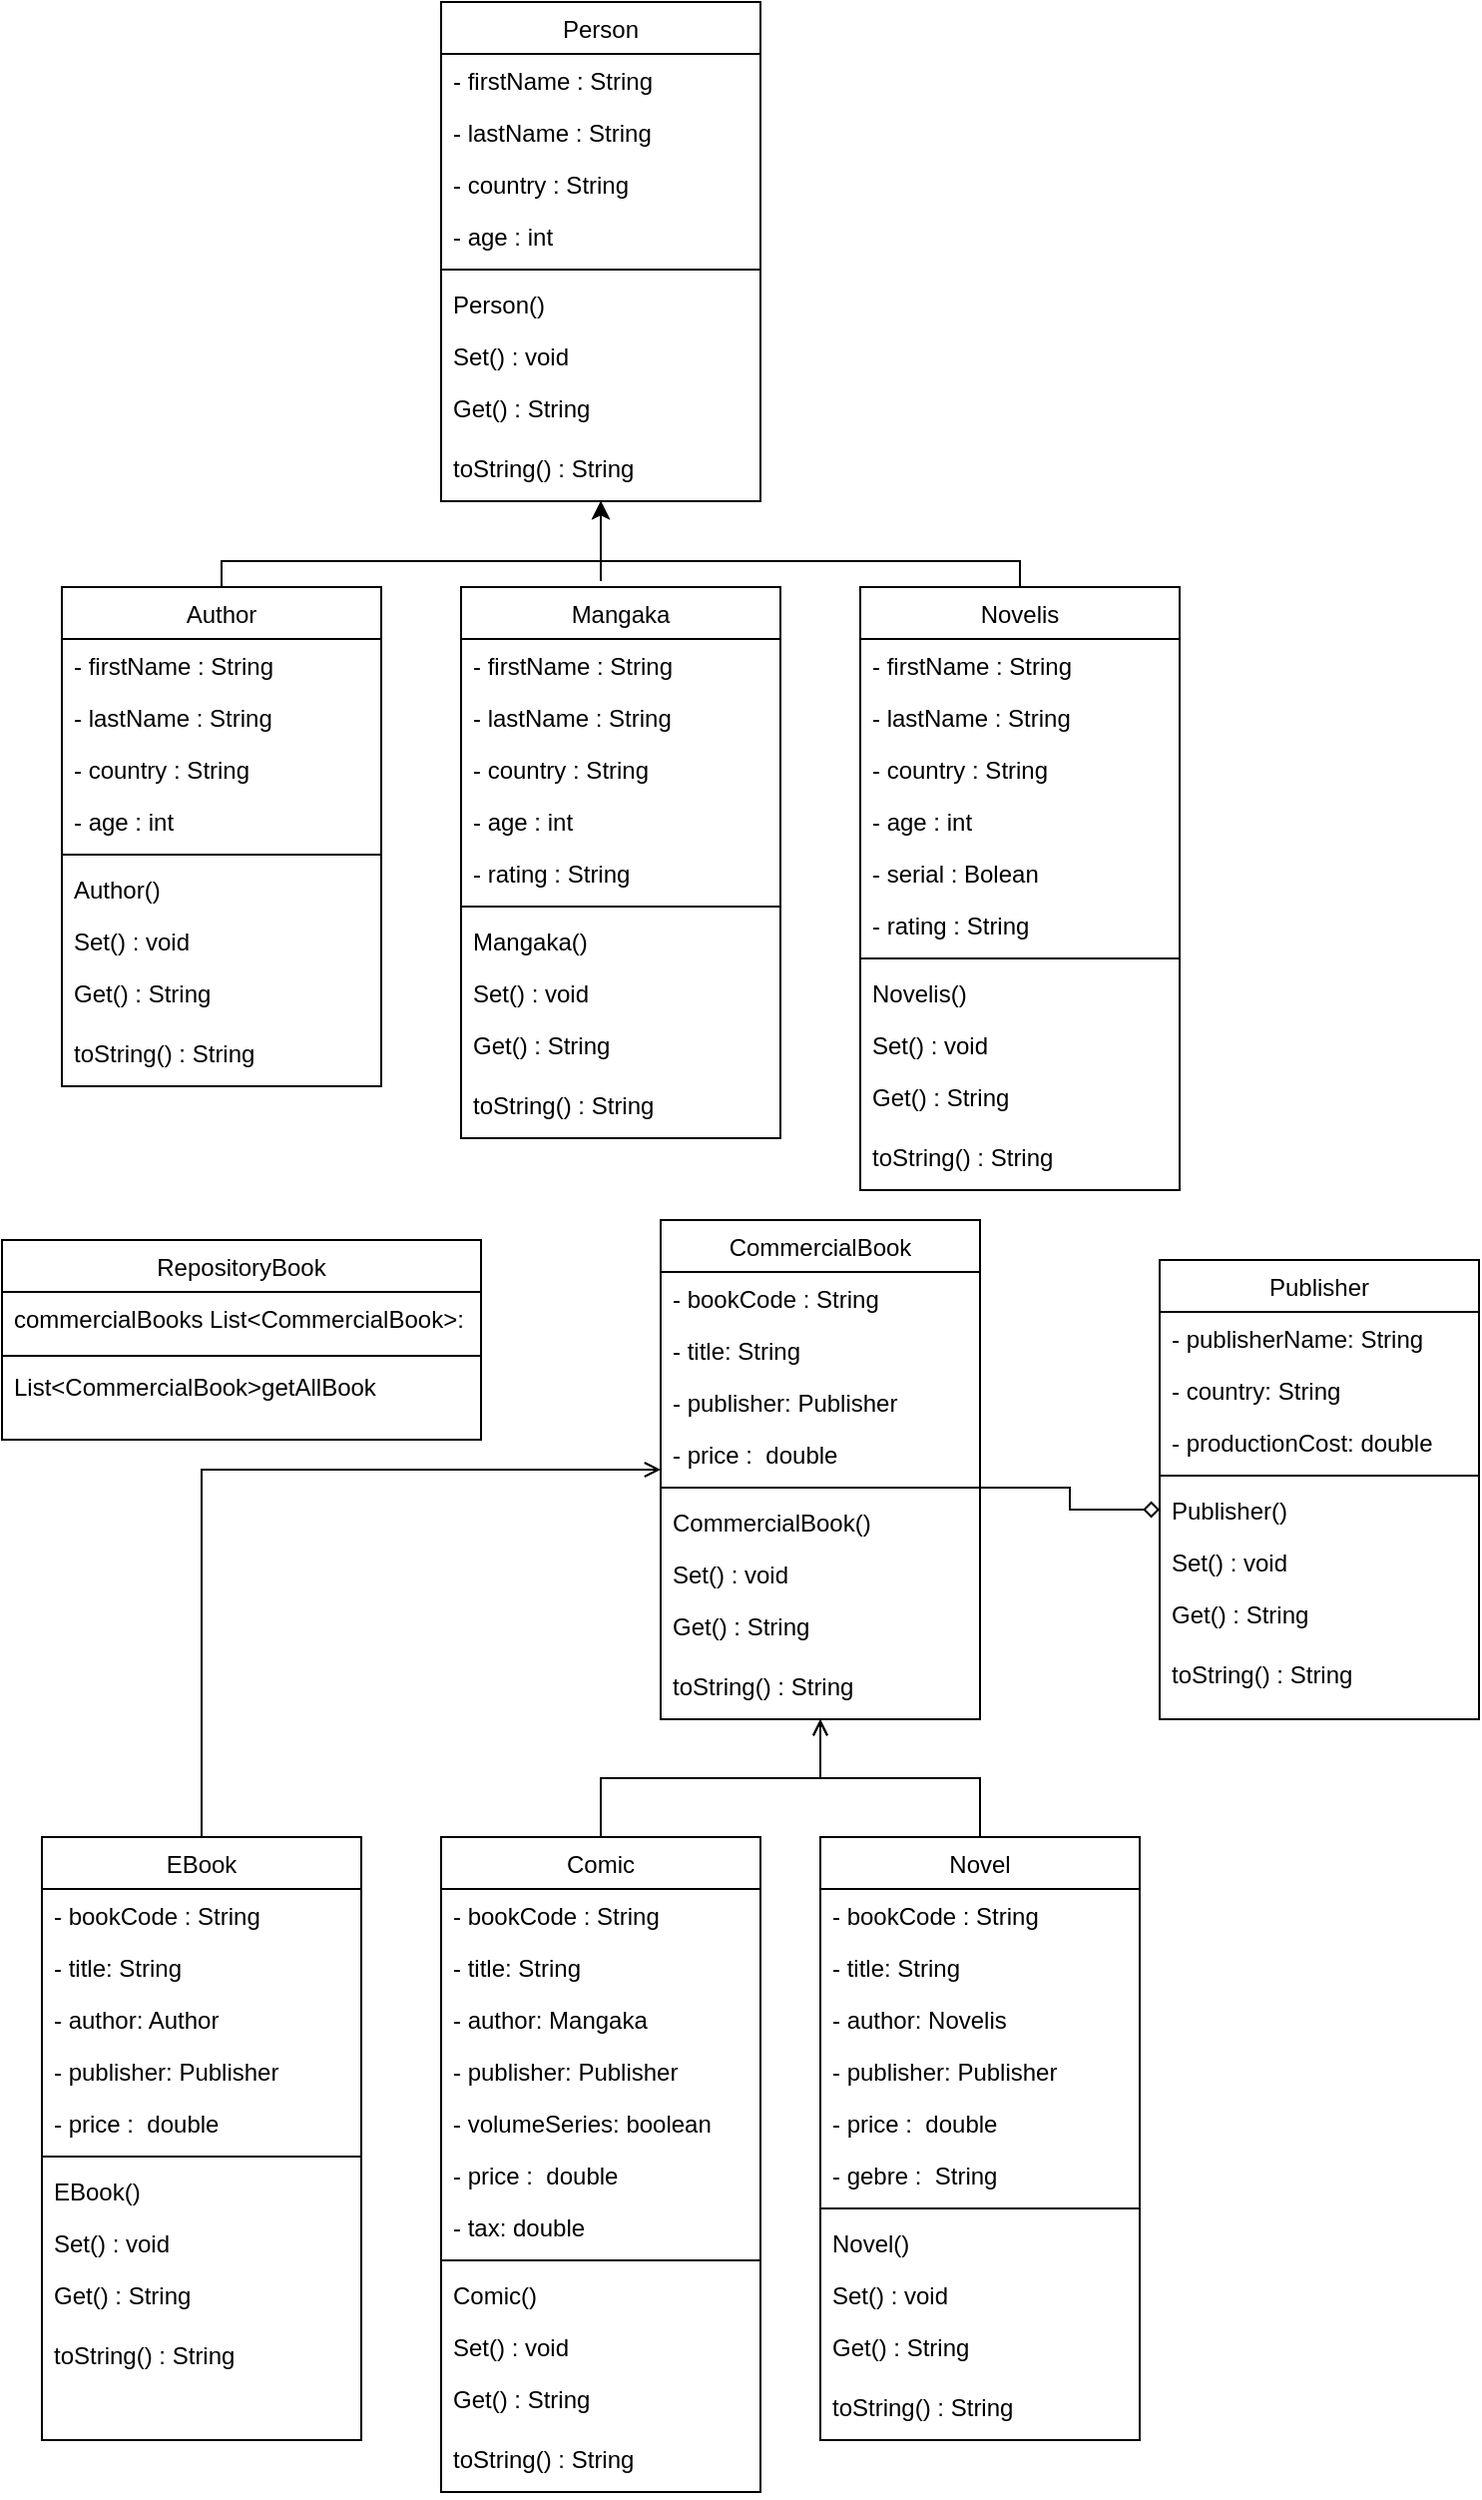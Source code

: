 <mxfile version="13.9.9" type="device"><diagram id="C5RBs43oDa-KdzZeNtuy" name="Page-1"><mxGraphModel dx="702" dy="375" grid="1" gridSize="10" guides="1" tooltips="1" connect="1" arrows="1" fold="1" page="1" pageScale="1" pageWidth="827" pageHeight="1169" math="0" shadow="0"><root><mxCell id="WIyWlLk6GJQsqaUBKTNV-0"/><mxCell id="WIyWlLk6GJQsqaUBKTNV-1" parent="WIyWlLk6GJQsqaUBKTNV-0"/><mxCell id="nAmpYLz-utX4xb49w0z8-4" style="edgeStyle=orthogonalEdgeStyle;rounded=0;orthogonalLoop=1;jettySize=auto;html=1;entryX=0.5;entryY=0;entryDx=0;entryDy=0;startArrow=classic;startFill=1;endArrow=none;endFill=0;" edge="1" parent="WIyWlLk6GJQsqaUBKTNV-1" source="zkfFHV4jXpPFQw0GAbJ--0" target="FQg5Q1cOkuZpACxGV6JW-4"><mxGeometry relative="1" as="geometry"><Array as="points"><mxPoint x="320" y="280"/><mxPoint x="130" y="280"/></Array></mxGeometry></mxCell><mxCell id="nAmpYLz-utX4xb49w0z8-5" style="edgeStyle=orthogonalEdgeStyle;rounded=0;orthogonalLoop=1;jettySize=auto;html=1;startArrow=classic;startFill=1;endArrow=none;endFill=0;" edge="1" parent="WIyWlLk6GJQsqaUBKTNV-1" source="zkfFHV4jXpPFQw0GAbJ--0"><mxGeometry relative="1" as="geometry"><mxPoint x="320" y="290" as="targetPoint"/></mxGeometry></mxCell><mxCell id="nAmpYLz-utX4xb49w0z8-6" style="edgeStyle=orthogonalEdgeStyle;rounded=0;orthogonalLoop=1;jettySize=auto;html=1;startArrow=classic;startFill=1;endArrow=none;endFill=0;" edge="1" parent="WIyWlLk6GJQsqaUBKTNV-1" source="zkfFHV4jXpPFQw0GAbJ--0" target="FQg5Q1cOkuZpACxGV6JW-24"><mxGeometry relative="1" as="geometry"><Array as="points"><mxPoint x="320" y="280"/><mxPoint x="530" y="280"/></Array></mxGeometry></mxCell><mxCell id="zkfFHV4jXpPFQw0GAbJ--0" value="Person" style="swimlane;fontStyle=0;align=center;verticalAlign=top;childLayout=stackLayout;horizontal=1;startSize=26;horizontalStack=0;resizeParent=1;resizeLast=0;collapsible=1;marginBottom=0;rounded=0;shadow=0;strokeWidth=1;" parent="WIyWlLk6GJQsqaUBKTNV-1" vertex="1"><mxGeometry x="240" width="160" height="250" as="geometry"><mxRectangle x="230" y="140" width="160" height="26" as="alternateBounds"/></mxGeometry></mxCell><mxCell id="zkfFHV4jXpPFQw0GAbJ--1" value="- firstName : String" style="text;align=left;verticalAlign=top;spacingLeft=4;spacingRight=4;overflow=hidden;rotatable=0;points=[[0,0.5],[1,0.5]];portConstraint=eastwest;" parent="zkfFHV4jXpPFQw0GAbJ--0" vertex="1"><mxGeometry y="26" width="160" height="26" as="geometry"/></mxCell><mxCell id="zkfFHV4jXpPFQw0GAbJ--2" value="- lastName : String" style="text;align=left;verticalAlign=top;spacingLeft=4;spacingRight=4;overflow=hidden;rotatable=0;points=[[0,0.5],[1,0.5]];portConstraint=eastwest;rounded=0;shadow=0;html=0;" parent="zkfFHV4jXpPFQw0GAbJ--0" vertex="1"><mxGeometry y="52" width="160" height="26" as="geometry"/></mxCell><mxCell id="zkfFHV4jXpPFQw0GAbJ--3" value="- country : String" style="text;align=left;verticalAlign=top;spacingLeft=4;spacingRight=4;overflow=hidden;rotatable=0;points=[[0,0.5],[1,0.5]];portConstraint=eastwest;rounded=0;shadow=0;html=0;" parent="zkfFHV4jXpPFQw0GAbJ--0" vertex="1"><mxGeometry y="78" width="160" height="26" as="geometry"/></mxCell><mxCell id="FQg5Q1cOkuZpACxGV6JW-0" value="- age : int" style="text;align=left;verticalAlign=top;spacingLeft=4;spacingRight=4;overflow=hidden;rotatable=0;points=[[0,0.5],[1,0.5]];portConstraint=eastwest;rounded=0;shadow=0;html=0;" vertex="1" parent="zkfFHV4jXpPFQw0GAbJ--0"><mxGeometry y="104" width="160" height="26" as="geometry"/></mxCell><mxCell id="zkfFHV4jXpPFQw0GAbJ--4" value="" style="line;html=1;strokeWidth=1;align=left;verticalAlign=middle;spacingTop=-1;spacingLeft=3;spacingRight=3;rotatable=0;labelPosition=right;points=[];portConstraint=eastwest;" parent="zkfFHV4jXpPFQw0GAbJ--0" vertex="1"><mxGeometry y="130" width="160" height="8" as="geometry"/></mxCell><mxCell id="zkfFHV4jXpPFQw0GAbJ--5" value="Person()" style="text;align=left;verticalAlign=top;spacingLeft=4;spacingRight=4;overflow=hidden;rotatable=0;points=[[0,0.5],[1,0.5]];portConstraint=eastwest;" parent="zkfFHV4jXpPFQw0GAbJ--0" vertex="1"><mxGeometry y="138" width="160" height="26" as="geometry"/></mxCell><mxCell id="FQg5Q1cOkuZpACxGV6JW-1" value="Set() : void" style="text;align=left;verticalAlign=top;spacingLeft=4;spacingRight=4;overflow=hidden;rotatable=0;points=[[0,0.5],[1,0.5]];portConstraint=eastwest;" vertex="1" parent="zkfFHV4jXpPFQw0GAbJ--0"><mxGeometry y="164" width="160" height="26" as="geometry"/></mxCell><mxCell id="FQg5Q1cOkuZpACxGV6JW-2" value="Get() : String" style="text;align=left;verticalAlign=top;spacingLeft=4;spacingRight=4;overflow=hidden;rotatable=0;points=[[0,0.5],[1,0.5]];portConstraint=eastwest;" vertex="1" parent="zkfFHV4jXpPFQw0GAbJ--0"><mxGeometry y="190" width="160" height="30" as="geometry"/></mxCell><mxCell id="FQg5Q1cOkuZpACxGV6JW-3" value="toString() : String" style="text;align=left;verticalAlign=top;spacingLeft=4;spacingRight=4;overflow=hidden;rotatable=0;points=[[0,0.5],[1,0.5]];portConstraint=eastwest;" vertex="1" parent="zkfFHV4jXpPFQw0GAbJ--0"><mxGeometry y="220" width="160" height="30" as="geometry"/></mxCell><mxCell id="FQg5Q1cOkuZpACxGV6JW-4" value="Author" style="swimlane;fontStyle=0;align=center;verticalAlign=top;childLayout=stackLayout;horizontal=1;startSize=26;horizontalStack=0;resizeParent=1;resizeLast=0;collapsible=1;marginBottom=0;rounded=0;shadow=0;strokeWidth=1;" vertex="1" parent="WIyWlLk6GJQsqaUBKTNV-1"><mxGeometry x="50" y="293" width="160" height="250" as="geometry"><mxRectangle x="230" y="140" width="160" height="26" as="alternateBounds"/></mxGeometry></mxCell><mxCell id="FQg5Q1cOkuZpACxGV6JW-5" value="- firstName : String" style="text;align=left;verticalAlign=top;spacingLeft=4;spacingRight=4;overflow=hidden;rotatable=0;points=[[0,0.5],[1,0.5]];portConstraint=eastwest;" vertex="1" parent="FQg5Q1cOkuZpACxGV6JW-4"><mxGeometry y="26" width="160" height="26" as="geometry"/></mxCell><mxCell id="FQg5Q1cOkuZpACxGV6JW-6" value="- lastName : String" style="text;align=left;verticalAlign=top;spacingLeft=4;spacingRight=4;overflow=hidden;rotatable=0;points=[[0,0.5],[1,0.5]];portConstraint=eastwest;rounded=0;shadow=0;html=0;" vertex="1" parent="FQg5Q1cOkuZpACxGV6JW-4"><mxGeometry y="52" width="160" height="26" as="geometry"/></mxCell><mxCell id="FQg5Q1cOkuZpACxGV6JW-7" value="- country : String" style="text;align=left;verticalAlign=top;spacingLeft=4;spacingRight=4;overflow=hidden;rotatable=0;points=[[0,0.5],[1,0.5]];portConstraint=eastwest;rounded=0;shadow=0;html=0;" vertex="1" parent="FQg5Q1cOkuZpACxGV6JW-4"><mxGeometry y="78" width="160" height="26" as="geometry"/></mxCell><mxCell id="FQg5Q1cOkuZpACxGV6JW-8" value="- age : int" style="text;align=left;verticalAlign=top;spacingLeft=4;spacingRight=4;overflow=hidden;rotatable=0;points=[[0,0.5],[1,0.5]];portConstraint=eastwest;rounded=0;shadow=0;html=0;" vertex="1" parent="FQg5Q1cOkuZpACxGV6JW-4"><mxGeometry y="104" width="160" height="26" as="geometry"/></mxCell><mxCell id="FQg5Q1cOkuZpACxGV6JW-9" value="" style="line;html=1;strokeWidth=1;align=left;verticalAlign=middle;spacingTop=-1;spacingLeft=3;spacingRight=3;rotatable=0;labelPosition=right;points=[];portConstraint=eastwest;" vertex="1" parent="FQg5Q1cOkuZpACxGV6JW-4"><mxGeometry y="130" width="160" height="8" as="geometry"/></mxCell><mxCell id="FQg5Q1cOkuZpACxGV6JW-10" value="Author()" style="text;align=left;verticalAlign=top;spacingLeft=4;spacingRight=4;overflow=hidden;rotatable=0;points=[[0,0.5],[1,0.5]];portConstraint=eastwest;" vertex="1" parent="FQg5Q1cOkuZpACxGV6JW-4"><mxGeometry y="138" width="160" height="26" as="geometry"/></mxCell><mxCell id="FQg5Q1cOkuZpACxGV6JW-11" value="Set() : void" style="text;align=left;verticalAlign=top;spacingLeft=4;spacingRight=4;overflow=hidden;rotatable=0;points=[[0,0.5],[1,0.5]];portConstraint=eastwest;" vertex="1" parent="FQg5Q1cOkuZpACxGV6JW-4"><mxGeometry y="164" width="160" height="26" as="geometry"/></mxCell><mxCell id="FQg5Q1cOkuZpACxGV6JW-12" value="Get() : String" style="text;align=left;verticalAlign=top;spacingLeft=4;spacingRight=4;overflow=hidden;rotatable=0;points=[[0,0.5],[1,0.5]];portConstraint=eastwest;" vertex="1" parent="FQg5Q1cOkuZpACxGV6JW-4"><mxGeometry y="190" width="160" height="30" as="geometry"/></mxCell><mxCell id="FQg5Q1cOkuZpACxGV6JW-13" value="toString() : String" style="text;align=left;verticalAlign=top;spacingLeft=4;spacingRight=4;overflow=hidden;rotatable=0;points=[[0,0.5],[1,0.5]];portConstraint=eastwest;" vertex="1" parent="FQg5Q1cOkuZpACxGV6JW-4"><mxGeometry y="220" width="160" height="30" as="geometry"/></mxCell><mxCell id="FQg5Q1cOkuZpACxGV6JW-14" value="Mangaka" style="swimlane;fontStyle=0;align=center;verticalAlign=top;childLayout=stackLayout;horizontal=1;startSize=26;horizontalStack=0;resizeParent=1;resizeLast=0;collapsible=1;marginBottom=0;rounded=0;shadow=0;strokeWidth=1;" vertex="1" parent="WIyWlLk6GJQsqaUBKTNV-1"><mxGeometry x="250" y="293" width="160" height="276" as="geometry"><mxRectangle x="230" y="140" width="160" height="26" as="alternateBounds"/></mxGeometry></mxCell><mxCell id="FQg5Q1cOkuZpACxGV6JW-15" value="- firstName : String" style="text;align=left;verticalAlign=top;spacingLeft=4;spacingRight=4;overflow=hidden;rotatable=0;points=[[0,0.5],[1,0.5]];portConstraint=eastwest;" vertex="1" parent="FQg5Q1cOkuZpACxGV6JW-14"><mxGeometry y="26" width="160" height="26" as="geometry"/></mxCell><mxCell id="FQg5Q1cOkuZpACxGV6JW-16" value="- lastName : String" style="text;align=left;verticalAlign=top;spacingLeft=4;spacingRight=4;overflow=hidden;rotatable=0;points=[[0,0.5],[1,0.5]];portConstraint=eastwest;rounded=0;shadow=0;html=0;" vertex="1" parent="FQg5Q1cOkuZpACxGV6JW-14"><mxGeometry y="52" width="160" height="26" as="geometry"/></mxCell><mxCell id="FQg5Q1cOkuZpACxGV6JW-17" value="- country : String" style="text;align=left;verticalAlign=top;spacingLeft=4;spacingRight=4;overflow=hidden;rotatable=0;points=[[0,0.5],[1,0.5]];portConstraint=eastwest;rounded=0;shadow=0;html=0;" vertex="1" parent="FQg5Q1cOkuZpACxGV6JW-14"><mxGeometry y="78" width="160" height="26" as="geometry"/></mxCell><mxCell id="FQg5Q1cOkuZpACxGV6JW-18" value="- age : int" style="text;align=left;verticalAlign=top;spacingLeft=4;spacingRight=4;overflow=hidden;rotatable=0;points=[[0,0.5],[1,0.5]];portConstraint=eastwest;rounded=0;shadow=0;html=0;" vertex="1" parent="FQg5Q1cOkuZpACxGV6JW-14"><mxGeometry y="104" width="160" height="26" as="geometry"/></mxCell><mxCell id="nAmpYLz-utX4xb49w0z8-0" value="- rating : String" style="text;align=left;verticalAlign=top;spacingLeft=4;spacingRight=4;overflow=hidden;rotatable=0;points=[[0,0.5],[1,0.5]];portConstraint=eastwest;rounded=0;shadow=0;html=0;" vertex="1" parent="FQg5Q1cOkuZpACxGV6JW-14"><mxGeometry y="130" width="160" height="26" as="geometry"/></mxCell><mxCell id="FQg5Q1cOkuZpACxGV6JW-19" value="" style="line;html=1;strokeWidth=1;align=left;verticalAlign=middle;spacingTop=-1;spacingLeft=3;spacingRight=3;rotatable=0;labelPosition=right;points=[];portConstraint=eastwest;" vertex="1" parent="FQg5Q1cOkuZpACxGV6JW-14"><mxGeometry y="156" width="160" height="8" as="geometry"/></mxCell><mxCell id="FQg5Q1cOkuZpACxGV6JW-20" value="Mangaka()" style="text;align=left;verticalAlign=top;spacingLeft=4;spacingRight=4;overflow=hidden;rotatable=0;points=[[0,0.5],[1,0.5]];portConstraint=eastwest;" vertex="1" parent="FQg5Q1cOkuZpACxGV6JW-14"><mxGeometry y="164" width="160" height="26" as="geometry"/></mxCell><mxCell id="FQg5Q1cOkuZpACxGV6JW-21" value="Set() : void" style="text;align=left;verticalAlign=top;spacingLeft=4;spacingRight=4;overflow=hidden;rotatable=0;points=[[0,0.5],[1,0.5]];portConstraint=eastwest;" vertex="1" parent="FQg5Q1cOkuZpACxGV6JW-14"><mxGeometry y="190" width="160" height="26" as="geometry"/></mxCell><mxCell id="FQg5Q1cOkuZpACxGV6JW-22" value="Get() : String" style="text;align=left;verticalAlign=top;spacingLeft=4;spacingRight=4;overflow=hidden;rotatable=0;points=[[0,0.5],[1,0.5]];portConstraint=eastwest;" vertex="1" parent="FQg5Q1cOkuZpACxGV6JW-14"><mxGeometry y="216" width="160" height="30" as="geometry"/></mxCell><mxCell id="FQg5Q1cOkuZpACxGV6JW-23" value="toString() : String" style="text;align=left;verticalAlign=top;spacingLeft=4;spacingRight=4;overflow=hidden;rotatable=0;points=[[0,0.5],[1,0.5]];portConstraint=eastwest;" vertex="1" parent="FQg5Q1cOkuZpACxGV6JW-14"><mxGeometry y="246" width="160" height="30" as="geometry"/></mxCell><mxCell id="FQg5Q1cOkuZpACxGV6JW-24" value="Novelis" style="swimlane;fontStyle=0;align=center;verticalAlign=top;childLayout=stackLayout;horizontal=1;startSize=26;horizontalStack=0;resizeParent=1;resizeLast=0;collapsible=1;marginBottom=0;rounded=0;shadow=0;strokeWidth=1;" vertex="1" parent="WIyWlLk6GJQsqaUBKTNV-1"><mxGeometry x="450" y="293" width="160" height="302" as="geometry"><mxRectangle x="230" y="140" width="160" height="26" as="alternateBounds"/></mxGeometry></mxCell><mxCell id="FQg5Q1cOkuZpACxGV6JW-25" value="- firstName : String" style="text;align=left;verticalAlign=top;spacingLeft=4;spacingRight=4;overflow=hidden;rotatable=0;points=[[0,0.5],[1,0.5]];portConstraint=eastwest;" vertex="1" parent="FQg5Q1cOkuZpACxGV6JW-24"><mxGeometry y="26" width="160" height="26" as="geometry"/></mxCell><mxCell id="FQg5Q1cOkuZpACxGV6JW-26" value="- lastName : String" style="text;align=left;verticalAlign=top;spacingLeft=4;spacingRight=4;overflow=hidden;rotatable=0;points=[[0,0.5],[1,0.5]];portConstraint=eastwest;rounded=0;shadow=0;html=0;" vertex="1" parent="FQg5Q1cOkuZpACxGV6JW-24"><mxGeometry y="52" width="160" height="26" as="geometry"/></mxCell><mxCell id="FQg5Q1cOkuZpACxGV6JW-27" value="- country : String" style="text;align=left;verticalAlign=top;spacingLeft=4;spacingRight=4;overflow=hidden;rotatable=0;points=[[0,0.5],[1,0.5]];portConstraint=eastwest;rounded=0;shadow=0;html=0;" vertex="1" parent="FQg5Q1cOkuZpACxGV6JW-24"><mxGeometry y="78" width="160" height="26" as="geometry"/></mxCell><mxCell id="FQg5Q1cOkuZpACxGV6JW-28" value="- age : int" style="text;align=left;verticalAlign=top;spacingLeft=4;spacingRight=4;overflow=hidden;rotatable=0;points=[[0,0.5],[1,0.5]];portConstraint=eastwest;rounded=0;shadow=0;html=0;" vertex="1" parent="FQg5Q1cOkuZpACxGV6JW-24"><mxGeometry y="104" width="160" height="26" as="geometry"/></mxCell><mxCell id="nAmpYLz-utX4xb49w0z8-2" value="- serial : Bolean" style="text;align=left;verticalAlign=top;spacingLeft=4;spacingRight=4;overflow=hidden;rotatable=0;points=[[0,0.5],[1,0.5]];portConstraint=eastwest;rounded=0;shadow=0;html=0;" vertex="1" parent="FQg5Q1cOkuZpACxGV6JW-24"><mxGeometry y="130" width="160" height="26" as="geometry"/></mxCell><mxCell id="nAmpYLz-utX4xb49w0z8-3" value="- rating : String" style="text;align=left;verticalAlign=top;spacingLeft=4;spacingRight=4;overflow=hidden;rotatable=0;points=[[0,0.5],[1,0.5]];portConstraint=eastwest;rounded=0;shadow=0;html=0;" vertex="1" parent="FQg5Q1cOkuZpACxGV6JW-24"><mxGeometry y="156" width="160" height="26" as="geometry"/></mxCell><mxCell id="FQg5Q1cOkuZpACxGV6JW-29" value="" style="line;html=1;strokeWidth=1;align=left;verticalAlign=middle;spacingTop=-1;spacingLeft=3;spacingRight=3;rotatable=0;labelPosition=right;points=[];portConstraint=eastwest;" vertex="1" parent="FQg5Q1cOkuZpACxGV6JW-24"><mxGeometry y="182" width="160" height="8" as="geometry"/></mxCell><mxCell id="FQg5Q1cOkuZpACxGV6JW-30" value="Novelis()" style="text;align=left;verticalAlign=top;spacingLeft=4;spacingRight=4;overflow=hidden;rotatable=0;points=[[0,0.5],[1,0.5]];portConstraint=eastwest;" vertex="1" parent="FQg5Q1cOkuZpACxGV6JW-24"><mxGeometry y="190" width="160" height="26" as="geometry"/></mxCell><mxCell id="FQg5Q1cOkuZpACxGV6JW-31" value="Set() : void" style="text;align=left;verticalAlign=top;spacingLeft=4;spacingRight=4;overflow=hidden;rotatable=0;points=[[0,0.5],[1,0.5]];portConstraint=eastwest;" vertex="1" parent="FQg5Q1cOkuZpACxGV6JW-24"><mxGeometry y="216" width="160" height="26" as="geometry"/></mxCell><mxCell id="FQg5Q1cOkuZpACxGV6JW-32" value="Get() : String" style="text;align=left;verticalAlign=top;spacingLeft=4;spacingRight=4;overflow=hidden;rotatable=0;points=[[0,0.5],[1,0.5]];portConstraint=eastwest;" vertex="1" parent="FQg5Q1cOkuZpACxGV6JW-24"><mxGeometry y="242" width="160" height="30" as="geometry"/></mxCell><mxCell id="FQg5Q1cOkuZpACxGV6JW-33" value="toString() : String" style="text;align=left;verticalAlign=top;spacingLeft=4;spacingRight=4;overflow=hidden;rotatable=0;points=[[0,0.5],[1,0.5]];portConstraint=eastwest;" vertex="1" parent="FQg5Q1cOkuZpACxGV6JW-24"><mxGeometry y="272" width="160" height="30" as="geometry"/></mxCell><mxCell id="nAmpYLz-utX4xb49w0z8-66" style="edgeStyle=orthogonalEdgeStyle;rounded=0;orthogonalLoop=1;jettySize=auto;html=1;startArrow=open;startFill=0;endArrow=none;endFill=0;" edge="1" parent="WIyWlLk6GJQsqaUBKTNV-1" source="nAmpYLz-utX4xb49w0z8-7" target="nAmpYLz-utX4xb49w0z8-37"><mxGeometry relative="1" as="geometry"/></mxCell><mxCell id="nAmpYLz-utX4xb49w0z8-68" style="edgeStyle=orthogonalEdgeStyle;rounded=0;orthogonalLoop=1;jettySize=auto;html=1;startArrow=open;startFill=0;endArrow=none;endFill=0;" edge="1" parent="WIyWlLk6GJQsqaUBKTNV-1" source="nAmpYLz-utX4xb49w0z8-7" target="nAmpYLz-utX4xb49w0z8-27"><mxGeometry relative="1" as="geometry"/></mxCell><mxCell id="nAmpYLz-utX4xb49w0z8-69" style="edgeStyle=orthogonalEdgeStyle;rounded=0;orthogonalLoop=1;jettySize=auto;html=1;startArrow=open;startFill=0;endArrow=none;endFill=0;" edge="1" parent="WIyWlLk6GJQsqaUBKTNV-1" source="nAmpYLz-utX4xb49w0z8-7" target="nAmpYLz-utX4xb49w0z8-47"><mxGeometry relative="1" as="geometry"/></mxCell><mxCell id="nAmpYLz-utX4xb49w0z8-7" value="CommercialBook" style="swimlane;fontStyle=0;align=center;verticalAlign=top;childLayout=stackLayout;horizontal=1;startSize=26;horizontalStack=0;resizeParent=1;resizeLast=0;collapsible=1;marginBottom=0;rounded=0;shadow=0;strokeWidth=1;" vertex="1" parent="WIyWlLk6GJQsqaUBKTNV-1"><mxGeometry x="350" y="610" width="160" height="250" as="geometry"><mxRectangle x="230" y="140" width="160" height="26" as="alternateBounds"/></mxGeometry></mxCell><mxCell id="nAmpYLz-utX4xb49w0z8-8" value="- bookCode : String" style="text;align=left;verticalAlign=top;spacingLeft=4;spacingRight=4;overflow=hidden;rotatable=0;points=[[0,0.5],[1,0.5]];portConstraint=eastwest;" vertex="1" parent="nAmpYLz-utX4xb49w0z8-7"><mxGeometry y="26" width="160" height="26" as="geometry"/></mxCell><mxCell id="nAmpYLz-utX4xb49w0z8-9" value="- title: String" style="text;align=left;verticalAlign=top;spacingLeft=4;spacingRight=4;overflow=hidden;rotatable=0;points=[[0,0.5],[1,0.5]];portConstraint=eastwest;rounded=0;shadow=0;html=0;" vertex="1" parent="nAmpYLz-utX4xb49w0z8-7"><mxGeometry y="52" width="160" height="26" as="geometry"/></mxCell><mxCell id="nAmpYLz-utX4xb49w0z8-10" value="- publisher: Publisher" style="text;align=left;verticalAlign=top;spacingLeft=4;spacingRight=4;overflow=hidden;rotatable=0;points=[[0,0.5],[1,0.5]];portConstraint=eastwest;rounded=0;shadow=0;html=0;" vertex="1" parent="nAmpYLz-utX4xb49w0z8-7"><mxGeometry y="78" width="160" height="26" as="geometry"/></mxCell><mxCell id="nAmpYLz-utX4xb49w0z8-11" value="- price :  double" style="text;align=left;verticalAlign=top;spacingLeft=4;spacingRight=4;overflow=hidden;rotatable=0;points=[[0,0.5],[1,0.5]];portConstraint=eastwest;rounded=0;shadow=0;html=0;" vertex="1" parent="nAmpYLz-utX4xb49w0z8-7"><mxGeometry y="104" width="160" height="26" as="geometry"/></mxCell><mxCell id="nAmpYLz-utX4xb49w0z8-12" value="" style="line;html=1;strokeWidth=1;align=left;verticalAlign=middle;spacingTop=-1;spacingLeft=3;spacingRight=3;rotatable=0;labelPosition=right;points=[];portConstraint=eastwest;" vertex="1" parent="nAmpYLz-utX4xb49w0z8-7"><mxGeometry y="130" width="160" height="8" as="geometry"/></mxCell><mxCell id="nAmpYLz-utX4xb49w0z8-13" value="CommercialBook()" style="text;align=left;verticalAlign=top;spacingLeft=4;spacingRight=4;overflow=hidden;rotatable=0;points=[[0,0.5],[1,0.5]];portConstraint=eastwest;" vertex="1" parent="nAmpYLz-utX4xb49w0z8-7"><mxGeometry y="138" width="160" height="26" as="geometry"/></mxCell><mxCell id="nAmpYLz-utX4xb49w0z8-14" value="Set() : void" style="text;align=left;verticalAlign=top;spacingLeft=4;spacingRight=4;overflow=hidden;rotatable=0;points=[[0,0.5],[1,0.5]];portConstraint=eastwest;" vertex="1" parent="nAmpYLz-utX4xb49w0z8-7"><mxGeometry y="164" width="160" height="26" as="geometry"/></mxCell><mxCell id="nAmpYLz-utX4xb49w0z8-15" value="Get() : String" style="text;align=left;verticalAlign=top;spacingLeft=4;spacingRight=4;overflow=hidden;rotatable=0;points=[[0,0.5],[1,0.5]];portConstraint=eastwest;" vertex="1" parent="nAmpYLz-utX4xb49w0z8-7"><mxGeometry y="190" width="160" height="30" as="geometry"/></mxCell><mxCell id="nAmpYLz-utX4xb49w0z8-16" value="toString() : String" style="text;align=left;verticalAlign=top;spacingLeft=4;spacingRight=4;overflow=hidden;rotatable=0;points=[[0,0.5],[1,0.5]];portConstraint=eastwest;" vertex="1" parent="nAmpYLz-utX4xb49w0z8-7"><mxGeometry y="220" width="160" height="30" as="geometry"/></mxCell><mxCell id="nAmpYLz-utX4xb49w0z8-27" value="EBook" style="swimlane;fontStyle=0;align=center;verticalAlign=top;childLayout=stackLayout;horizontal=1;startSize=26;horizontalStack=0;resizeParent=1;resizeLast=0;collapsible=1;marginBottom=0;rounded=0;shadow=0;strokeWidth=1;" vertex="1" parent="WIyWlLk6GJQsqaUBKTNV-1"><mxGeometry x="40" y="919" width="160" height="302" as="geometry"><mxRectangle x="230" y="140" width="160" height="26" as="alternateBounds"/></mxGeometry></mxCell><mxCell id="nAmpYLz-utX4xb49w0z8-28" value="- bookCode : String" style="text;align=left;verticalAlign=top;spacingLeft=4;spacingRight=4;overflow=hidden;rotatable=0;points=[[0,0.5],[1,0.5]];portConstraint=eastwest;" vertex="1" parent="nAmpYLz-utX4xb49w0z8-27"><mxGeometry y="26" width="160" height="26" as="geometry"/></mxCell><mxCell id="nAmpYLz-utX4xb49w0z8-29" value="- title: String" style="text;align=left;verticalAlign=top;spacingLeft=4;spacingRight=4;overflow=hidden;rotatable=0;points=[[0,0.5],[1,0.5]];portConstraint=eastwest;rounded=0;shadow=0;html=0;" vertex="1" parent="nAmpYLz-utX4xb49w0z8-27"><mxGeometry y="52" width="160" height="26" as="geometry"/></mxCell><mxCell id="nAmpYLz-utX4xb49w0z8-30" value="- author: Author" style="text;align=left;verticalAlign=top;spacingLeft=4;spacingRight=4;overflow=hidden;rotatable=0;points=[[0,0.5],[1,0.5]];portConstraint=eastwest;rounded=0;shadow=0;html=0;" vertex="1" parent="nAmpYLz-utX4xb49w0z8-27"><mxGeometry y="78" width="160" height="26" as="geometry"/></mxCell><mxCell id="nAmpYLz-utX4xb49w0z8-57" value="- publisher: Publisher" style="text;align=left;verticalAlign=top;spacingLeft=4;spacingRight=4;overflow=hidden;rotatable=0;points=[[0,0.5],[1,0.5]];portConstraint=eastwest;rounded=0;shadow=0;html=0;" vertex="1" parent="nAmpYLz-utX4xb49w0z8-27"><mxGeometry y="104" width="160" height="26" as="geometry"/></mxCell><mxCell id="nAmpYLz-utX4xb49w0z8-31" value="- price :  double" style="text;align=left;verticalAlign=top;spacingLeft=4;spacingRight=4;overflow=hidden;rotatable=0;points=[[0,0.5],[1,0.5]];portConstraint=eastwest;rounded=0;shadow=0;html=0;" vertex="1" parent="nAmpYLz-utX4xb49w0z8-27"><mxGeometry y="130" width="160" height="26" as="geometry"/></mxCell><mxCell id="nAmpYLz-utX4xb49w0z8-32" value="" style="line;html=1;strokeWidth=1;align=left;verticalAlign=middle;spacingTop=-1;spacingLeft=3;spacingRight=3;rotatable=0;labelPosition=right;points=[];portConstraint=eastwest;" vertex="1" parent="nAmpYLz-utX4xb49w0z8-27"><mxGeometry y="156" width="160" height="8" as="geometry"/></mxCell><mxCell id="nAmpYLz-utX4xb49w0z8-33" value="EBook()" style="text;align=left;verticalAlign=top;spacingLeft=4;spacingRight=4;overflow=hidden;rotatable=0;points=[[0,0.5],[1,0.5]];portConstraint=eastwest;" vertex="1" parent="nAmpYLz-utX4xb49w0z8-27"><mxGeometry y="164" width="160" height="26" as="geometry"/></mxCell><mxCell id="nAmpYLz-utX4xb49w0z8-34" value="Set() : void" style="text;align=left;verticalAlign=top;spacingLeft=4;spacingRight=4;overflow=hidden;rotatable=0;points=[[0,0.5],[1,0.5]];portConstraint=eastwest;" vertex="1" parent="nAmpYLz-utX4xb49w0z8-27"><mxGeometry y="190" width="160" height="26" as="geometry"/></mxCell><mxCell id="nAmpYLz-utX4xb49w0z8-35" value="Get() : String" style="text;align=left;verticalAlign=top;spacingLeft=4;spacingRight=4;overflow=hidden;rotatable=0;points=[[0,0.5],[1,0.5]];portConstraint=eastwest;" vertex="1" parent="nAmpYLz-utX4xb49w0z8-27"><mxGeometry y="216" width="160" height="30" as="geometry"/></mxCell><mxCell id="nAmpYLz-utX4xb49w0z8-36" value="toString() : String" style="text;align=left;verticalAlign=top;spacingLeft=4;spacingRight=4;overflow=hidden;rotatable=0;points=[[0,0.5],[1,0.5]];portConstraint=eastwest;" vertex="1" parent="nAmpYLz-utX4xb49w0z8-27"><mxGeometry y="246" width="160" height="30" as="geometry"/></mxCell><mxCell id="nAmpYLz-utX4xb49w0z8-37" value="Comic" style="swimlane;fontStyle=0;align=center;verticalAlign=top;childLayout=stackLayout;horizontal=1;startSize=26;horizontalStack=0;resizeParent=1;resizeLast=0;collapsible=1;marginBottom=0;rounded=0;shadow=0;strokeWidth=1;" vertex="1" parent="WIyWlLk6GJQsqaUBKTNV-1"><mxGeometry x="240" y="919" width="160" height="328" as="geometry"><mxRectangle x="230" y="140" width="160" height="26" as="alternateBounds"/></mxGeometry></mxCell><mxCell id="nAmpYLz-utX4xb49w0z8-38" value="- bookCode : String" style="text;align=left;verticalAlign=top;spacingLeft=4;spacingRight=4;overflow=hidden;rotatable=0;points=[[0,0.5],[1,0.5]];portConstraint=eastwest;" vertex="1" parent="nAmpYLz-utX4xb49w0z8-37"><mxGeometry y="26" width="160" height="26" as="geometry"/></mxCell><mxCell id="nAmpYLz-utX4xb49w0z8-39" value="- title: String" style="text;align=left;verticalAlign=top;spacingLeft=4;spacingRight=4;overflow=hidden;rotatable=0;points=[[0,0.5],[1,0.5]];portConstraint=eastwest;rounded=0;shadow=0;html=0;" vertex="1" parent="nAmpYLz-utX4xb49w0z8-37"><mxGeometry y="52" width="160" height="26" as="geometry"/></mxCell><mxCell id="nAmpYLz-utX4xb49w0z8-59" value="- author: Mangaka" style="text;align=left;verticalAlign=top;spacingLeft=4;spacingRight=4;overflow=hidden;rotatable=0;points=[[0,0.5],[1,0.5]];portConstraint=eastwest;rounded=0;shadow=0;html=0;" vertex="1" parent="nAmpYLz-utX4xb49w0z8-37"><mxGeometry y="78" width="160" height="26" as="geometry"/></mxCell><mxCell id="nAmpYLz-utX4xb49w0z8-40" value="- publisher: Publisher" style="text;align=left;verticalAlign=top;spacingLeft=4;spacingRight=4;overflow=hidden;rotatable=0;points=[[0,0.5],[1,0.5]];portConstraint=eastwest;rounded=0;shadow=0;html=0;" vertex="1" parent="nAmpYLz-utX4xb49w0z8-37"><mxGeometry y="104" width="160" height="26" as="geometry"/></mxCell><mxCell id="nAmpYLz-utX4xb49w0z8-61" value="- volumeSeries: boolean" style="text;align=left;verticalAlign=top;spacingLeft=4;spacingRight=4;overflow=hidden;rotatable=0;points=[[0,0.5],[1,0.5]];portConstraint=eastwest;rounded=0;shadow=0;html=0;" vertex="1" parent="nAmpYLz-utX4xb49w0z8-37"><mxGeometry y="130" width="160" height="26" as="geometry"/></mxCell><mxCell id="nAmpYLz-utX4xb49w0z8-41" value="- price :  double" style="text;align=left;verticalAlign=top;spacingLeft=4;spacingRight=4;overflow=hidden;rotatable=0;points=[[0,0.5],[1,0.5]];portConstraint=eastwest;rounded=0;shadow=0;html=0;" vertex="1" parent="nAmpYLz-utX4xb49w0z8-37"><mxGeometry y="156" width="160" height="26" as="geometry"/></mxCell><mxCell id="nAmpYLz-utX4xb49w0z8-62" value="- tax: double" style="text;align=left;verticalAlign=top;spacingLeft=4;spacingRight=4;overflow=hidden;rotatable=0;points=[[0,0.5],[1,0.5]];portConstraint=eastwest;rounded=0;shadow=0;html=0;" vertex="1" parent="nAmpYLz-utX4xb49w0z8-37"><mxGeometry y="182" width="160" height="26" as="geometry"/></mxCell><mxCell id="nAmpYLz-utX4xb49w0z8-42" value="" style="line;html=1;strokeWidth=1;align=left;verticalAlign=middle;spacingTop=-1;spacingLeft=3;spacingRight=3;rotatable=0;labelPosition=right;points=[];portConstraint=eastwest;" vertex="1" parent="nAmpYLz-utX4xb49w0z8-37"><mxGeometry y="208" width="160" height="8" as="geometry"/></mxCell><mxCell id="nAmpYLz-utX4xb49w0z8-43" value="Comic()" style="text;align=left;verticalAlign=top;spacingLeft=4;spacingRight=4;overflow=hidden;rotatable=0;points=[[0,0.5],[1,0.5]];portConstraint=eastwest;" vertex="1" parent="nAmpYLz-utX4xb49w0z8-37"><mxGeometry y="216" width="160" height="26" as="geometry"/></mxCell><mxCell id="nAmpYLz-utX4xb49w0z8-44" value="Set() : void" style="text;align=left;verticalAlign=top;spacingLeft=4;spacingRight=4;overflow=hidden;rotatable=0;points=[[0,0.5],[1,0.5]];portConstraint=eastwest;" vertex="1" parent="nAmpYLz-utX4xb49w0z8-37"><mxGeometry y="242" width="160" height="26" as="geometry"/></mxCell><mxCell id="nAmpYLz-utX4xb49w0z8-45" value="Get() : String" style="text;align=left;verticalAlign=top;spacingLeft=4;spacingRight=4;overflow=hidden;rotatable=0;points=[[0,0.5],[1,0.5]];portConstraint=eastwest;" vertex="1" parent="nAmpYLz-utX4xb49w0z8-37"><mxGeometry y="268" width="160" height="30" as="geometry"/></mxCell><mxCell id="nAmpYLz-utX4xb49w0z8-46" value="toString() : String" style="text;align=left;verticalAlign=top;spacingLeft=4;spacingRight=4;overflow=hidden;rotatable=0;points=[[0,0.5],[1,0.5]];portConstraint=eastwest;" vertex="1" parent="nAmpYLz-utX4xb49w0z8-37"><mxGeometry y="298" width="160" height="30" as="geometry"/></mxCell><mxCell id="nAmpYLz-utX4xb49w0z8-47" value="Novel" style="swimlane;fontStyle=0;align=center;verticalAlign=top;childLayout=stackLayout;horizontal=1;startSize=26;horizontalStack=0;resizeParent=1;resizeLast=0;collapsible=1;marginBottom=0;rounded=0;shadow=0;strokeWidth=1;" vertex="1" parent="WIyWlLk6GJQsqaUBKTNV-1"><mxGeometry x="430" y="919" width="160" height="302" as="geometry"><mxRectangle x="230" y="140" width="160" height="26" as="alternateBounds"/></mxGeometry></mxCell><mxCell id="nAmpYLz-utX4xb49w0z8-48" value="- bookCode : String" style="text;align=left;verticalAlign=top;spacingLeft=4;spacingRight=4;overflow=hidden;rotatable=0;points=[[0,0.5],[1,0.5]];portConstraint=eastwest;" vertex="1" parent="nAmpYLz-utX4xb49w0z8-47"><mxGeometry y="26" width="160" height="26" as="geometry"/></mxCell><mxCell id="nAmpYLz-utX4xb49w0z8-49" value="- title: String" style="text;align=left;verticalAlign=top;spacingLeft=4;spacingRight=4;overflow=hidden;rotatable=0;points=[[0,0.5],[1,0.5]];portConstraint=eastwest;rounded=0;shadow=0;html=0;" vertex="1" parent="nAmpYLz-utX4xb49w0z8-47"><mxGeometry y="52" width="160" height="26" as="geometry"/></mxCell><mxCell id="nAmpYLz-utX4xb49w0z8-60" value="- author: Novelis" style="text;align=left;verticalAlign=top;spacingLeft=4;spacingRight=4;overflow=hidden;rotatable=0;points=[[0,0.5],[1,0.5]];portConstraint=eastwest;rounded=0;shadow=0;html=0;" vertex="1" parent="nAmpYLz-utX4xb49w0z8-47"><mxGeometry y="78" width="160" height="26" as="geometry"/></mxCell><mxCell id="nAmpYLz-utX4xb49w0z8-50" value="- publisher: Publisher" style="text;align=left;verticalAlign=top;spacingLeft=4;spacingRight=4;overflow=hidden;rotatable=0;points=[[0,0.5],[1,0.5]];portConstraint=eastwest;rounded=0;shadow=0;html=0;" vertex="1" parent="nAmpYLz-utX4xb49w0z8-47"><mxGeometry y="104" width="160" height="26" as="geometry"/></mxCell><mxCell id="nAmpYLz-utX4xb49w0z8-51" value="- price :  double" style="text;align=left;verticalAlign=top;spacingLeft=4;spacingRight=4;overflow=hidden;rotatable=0;points=[[0,0.5],[1,0.5]];portConstraint=eastwest;rounded=0;shadow=0;html=0;" vertex="1" parent="nAmpYLz-utX4xb49w0z8-47"><mxGeometry y="130" width="160" height="26" as="geometry"/></mxCell><mxCell id="nAmpYLz-utX4xb49w0z8-63" value="- gebre :  String" style="text;align=left;verticalAlign=top;spacingLeft=4;spacingRight=4;overflow=hidden;rotatable=0;points=[[0,0.5],[1,0.5]];portConstraint=eastwest;rounded=0;shadow=0;html=0;" vertex="1" parent="nAmpYLz-utX4xb49w0z8-47"><mxGeometry y="156" width="160" height="26" as="geometry"/></mxCell><mxCell id="nAmpYLz-utX4xb49w0z8-52" value="" style="line;html=1;strokeWidth=1;align=left;verticalAlign=middle;spacingTop=-1;spacingLeft=3;spacingRight=3;rotatable=0;labelPosition=right;points=[];portConstraint=eastwest;" vertex="1" parent="nAmpYLz-utX4xb49w0z8-47"><mxGeometry y="182" width="160" height="8" as="geometry"/></mxCell><mxCell id="nAmpYLz-utX4xb49w0z8-53" value="Novel()" style="text;align=left;verticalAlign=top;spacingLeft=4;spacingRight=4;overflow=hidden;rotatable=0;points=[[0,0.5],[1,0.5]];portConstraint=eastwest;" vertex="1" parent="nAmpYLz-utX4xb49w0z8-47"><mxGeometry y="190" width="160" height="26" as="geometry"/></mxCell><mxCell id="nAmpYLz-utX4xb49w0z8-54" value="Set() : void" style="text;align=left;verticalAlign=top;spacingLeft=4;spacingRight=4;overflow=hidden;rotatable=0;points=[[0,0.5],[1,0.5]];portConstraint=eastwest;" vertex="1" parent="nAmpYLz-utX4xb49w0z8-47"><mxGeometry y="216" width="160" height="26" as="geometry"/></mxCell><mxCell id="nAmpYLz-utX4xb49w0z8-55" value="Get() : String" style="text;align=left;verticalAlign=top;spacingLeft=4;spacingRight=4;overflow=hidden;rotatable=0;points=[[0,0.5],[1,0.5]];portConstraint=eastwest;" vertex="1" parent="nAmpYLz-utX4xb49w0z8-47"><mxGeometry y="242" width="160" height="30" as="geometry"/></mxCell><mxCell id="nAmpYLz-utX4xb49w0z8-56" value="toString() : String" style="text;align=left;verticalAlign=top;spacingLeft=4;spacingRight=4;overflow=hidden;rotatable=0;points=[[0,0.5],[1,0.5]];portConstraint=eastwest;" vertex="1" parent="nAmpYLz-utX4xb49w0z8-47"><mxGeometry y="272" width="160" height="30" as="geometry"/></mxCell><mxCell id="nAmpYLz-utX4xb49w0z8-70" value="Publisher" style="swimlane;fontStyle=0;align=center;verticalAlign=top;childLayout=stackLayout;horizontal=1;startSize=26;horizontalStack=0;resizeParent=1;resizeLast=0;collapsible=1;marginBottom=0;rounded=0;shadow=0;strokeWidth=1;" vertex="1" parent="WIyWlLk6GJQsqaUBKTNV-1"><mxGeometry x="600" y="630" width="160" height="230" as="geometry"><mxRectangle x="230" y="140" width="160" height="26" as="alternateBounds"/></mxGeometry></mxCell><mxCell id="nAmpYLz-utX4xb49w0z8-71" value="- publisherName: String" style="text;align=left;verticalAlign=top;spacingLeft=4;spacingRight=4;overflow=hidden;rotatable=0;points=[[0,0.5],[1,0.5]];portConstraint=eastwest;" vertex="1" parent="nAmpYLz-utX4xb49w0z8-70"><mxGeometry y="26" width="160" height="26" as="geometry"/></mxCell><mxCell id="nAmpYLz-utX4xb49w0z8-72" value="- country: String" style="text;align=left;verticalAlign=top;spacingLeft=4;spacingRight=4;overflow=hidden;rotatable=0;points=[[0,0.5],[1,0.5]];portConstraint=eastwest;rounded=0;shadow=0;html=0;" vertex="1" parent="nAmpYLz-utX4xb49w0z8-70"><mxGeometry y="52" width="160" height="26" as="geometry"/></mxCell><mxCell id="nAmpYLz-utX4xb49w0z8-73" value="- productionCost: double" style="text;align=left;verticalAlign=top;spacingLeft=4;spacingRight=4;overflow=hidden;rotatable=0;points=[[0,0.5],[1,0.5]];portConstraint=eastwest;rounded=0;shadow=0;html=0;" vertex="1" parent="nAmpYLz-utX4xb49w0z8-70"><mxGeometry y="78" width="160" height="26" as="geometry"/></mxCell><mxCell id="nAmpYLz-utX4xb49w0z8-76" value="" style="line;html=1;strokeWidth=1;align=left;verticalAlign=middle;spacingTop=-1;spacingLeft=3;spacingRight=3;rotatable=0;labelPosition=right;points=[];portConstraint=eastwest;" vertex="1" parent="nAmpYLz-utX4xb49w0z8-70"><mxGeometry y="104" width="160" height="8" as="geometry"/></mxCell><mxCell id="nAmpYLz-utX4xb49w0z8-77" value="Publisher()" style="text;align=left;verticalAlign=top;spacingLeft=4;spacingRight=4;overflow=hidden;rotatable=0;points=[[0,0.5],[1,0.5]];portConstraint=eastwest;" vertex="1" parent="nAmpYLz-utX4xb49w0z8-70"><mxGeometry y="112" width="160" height="26" as="geometry"/></mxCell><mxCell id="nAmpYLz-utX4xb49w0z8-78" value="Set() : void" style="text;align=left;verticalAlign=top;spacingLeft=4;spacingRight=4;overflow=hidden;rotatable=0;points=[[0,0.5],[1,0.5]];portConstraint=eastwest;" vertex="1" parent="nAmpYLz-utX4xb49w0z8-70"><mxGeometry y="138" width="160" height="26" as="geometry"/></mxCell><mxCell id="nAmpYLz-utX4xb49w0z8-79" value="Get() : String" style="text;align=left;verticalAlign=top;spacingLeft=4;spacingRight=4;overflow=hidden;rotatable=0;points=[[0,0.5],[1,0.5]];portConstraint=eastwest;" vertex="1" parent="nAmpYLz-utX4xb49w0z8-70"><mxGeometry y="164" width="160" height="30" as="geometry"/></mxCell><mxCell id="nAmpYLz-utX4xb49w0z8-80" value="toString() : String" style="text;align=left;verticalAlign=top;spacingLeft=4;spacingRight=4;overflow=hidden;rotatable=0;points=[[0,0.5],[1,0.5]];portConstraint=eastwest;" vertex="1" parent="nAmpYLz-utX4xb49w0z8-70"><mxGeometry y="194" width="160" height="30" as="geometry"/></mxCell><mxCell id="nAmpYLz-utX4xb49w0z8-81" value="RepositoryBook" style="swimlane;fontStyle=0;align=center;verticalAlign=top;childLayout=stackLayout;horizontal=1;startSize=26;horizontalStack=0;resizeParent=1;resizeLast=0;collapsible=1;marginBottom=0;rounded=0;shadow=0;strokeWidth=1;" vertex="1" parent="WIyWlLk6GJQsqaUBKTNV-1"><mxGeometry x="20" y="620" width="240" height="100" as="geometry"><mxRectangle x="230" y="140" width="160" height="26" as="alternateBounds"/></mxGeometry></mxCell><mxCell id="nAmpYLz-utX4xb49w0z8-90" value="commercialBooks List&lt;CommercialBook&gt;:" style="text;align=left;verticalAlign=top;spacingLeft=4;spacingRight=4;overflow=hidden;rotatable=0;points=[[0,0.5],[1,0.5]];portConstraint=eastwest;" vertex="1" parent="nAmpYLz-utX4xb49w0z8-81"><mxGeometry y="26" width="240" height="30" as="geometry"/></mxCell><mxCell id="nAmpYLz-utX4xb49w0z8-85" value="" style="line;html=1;strokeWidth=1;align=left;verticalAlign=middle;spacingTop=-1;spacingLeft=3;spacingRight=3;rotatable=0;labelPosition=right;points=[];portConstraint=eastwest;" vertex="1" parent="nAmpYLz-utX4xb49w0z8-81"><mxGeometry y="56" width="240" height="4" as="geometry"/></mxCell><mxCell id="nAmpYLz-utX4xb49w0z8-86" value="List&lt;CommercialBook&gt;getAllBook" style="text;align=left;verticalAlign=top;spacingLeft=4;spacingRight=4;overflow=hidden;rotatable=0;points=[[0,0.5],[1,0.5]];portConstraint=eastwest;" vertex="1" parent="nAmpYLz-utX4xb49w0z8-81"><mxGeometry y="60" width="240" height="26" as="geometry"/></mxCell><mxCell id="nAmpYLz-utX4xb49w0z8-92" style="edgeStyle=orthogonalEdgeStyle;rounded=0;orthogonalLoop=1;jettySize=auto;html=1;exitX=0;exitY=0.5;exitDx=0;exitDy=0;endArrow=none;endFill=0;startArrow=diamond;startFill=0;" edge="1" parent="WIyWlLk6GJQsqaUBKTNV-1" source="nAmpYLz-utX4xb49w0z8-77" target="nAmpYLz-utX4xb49w0z8-12"><mxGeometry relative="1" as="geometry"/></mxCell></root></mxGraphModel></diagram></mxfile>